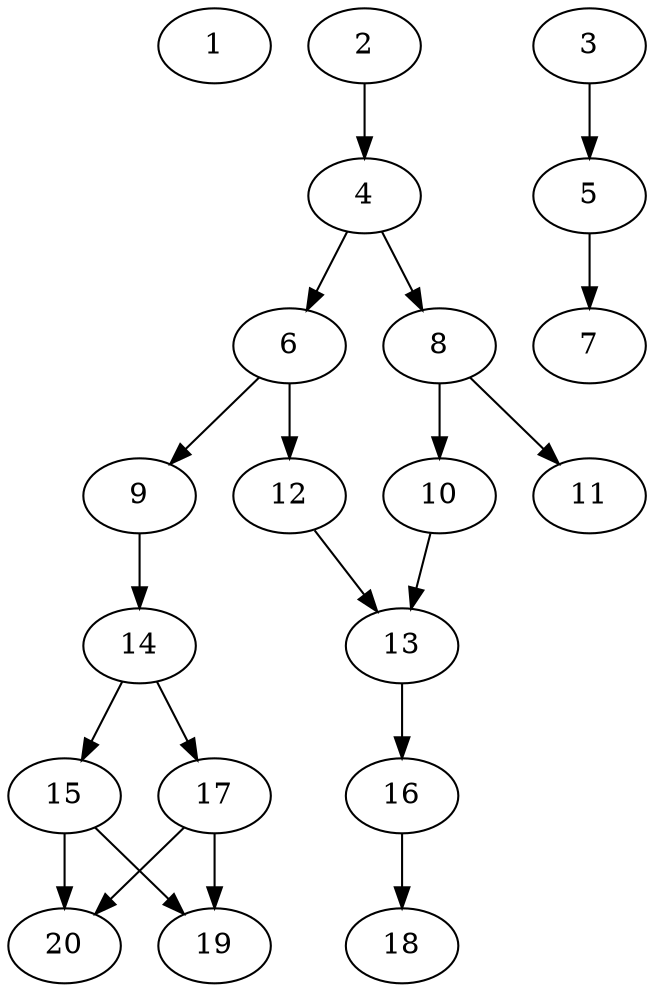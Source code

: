 // DAG (tier=1-easy, mode=compute, n=20, ccr=0.279, fat=0.381, density=0.398, regular=0.646, jump=0.013, mindata=262144, maxdata=2097152)
// DAG automatically generated by daggen at Sun Aug 24 16:33:32 2025
// /home/ermia/Project/Environments/daggen/bin/daggen --dot --ccr 0.279 --fat 0.381 --regular 0.646 --density 0.398 --jump 0.013 --mindata 262144 --maxdata 2097152 -n 20 
digraph G {
  1 [size="36855859283240", alpha="0.04", expect_size="18427929641620"]
  2 [size="558756610623037", alpha="0.16", expect_size="279378305311518"]
  2 -> 4 [size ="28585993699328"]
  3 [size="79112396599345", alpha="0.04", expect_size="39556198299672"]
  3 -> 5 [size ="1328789061632"]
  4 [size="45155161799527", alpha="0.08", expect_size="22577580899763"]
  4 -> 6 [size ="1403254734848"]
  4 -> 8 [size ="1403254734848"]
  5 [size="2299633475419897856", alpha="0.16", expect_size="1149816737709948928"]
  5 -> 7 [size ="13937848352768"]
  6 [size="39262926448228120", alpha="0.16", expect_size="19631463224114060"]
  6 -> 9 [size ="16324440883200"]
  6 -> 12 [size ="16324440883200"]
  7 [size="28054760345420812", alpha="0.14", expect_size="14027380172710406"]
  8 [size="6076072804673912832", alpha="0.19", expect_size="3038036402336956416"]
  8 -> 10 [size ="26638226030592"]
  8 -> 11 [size ="26638226030592"]
  9 [size="714406407096935", alpha="0.08", expect_size="357203203548467"]
  9 -> 14 [size ="12220935176192"]
  10 [size="1101604623392517", alpha="0.04", expect_size="550802311696258"]
  10 -> 13 [size ="1683627180032"]
  11 [size="2500973928802612", alpha="0.03", expect_size="1250486964401306"]
  12 [size="117269091265282048", alpha="0.14", expect_size="58634545632641024"]
  12 -> 13 [size ="1916662710272"]
  13 [size="5368935679524864000", alpha="0.09", expect_size="2684467839762432000"]
  13 -> 16 [size ="24529128652800"]
  14 [size="348152951337910272", alpha="0.20", expect_size="174076475668955136"]
  14 -> 15 [size ="3959162929152"]
  14 -> 17 [size ="3959162929152"]
  15 [size="1589770504556395", alpha="0.16", expect_size="794885252278197"]
  15 -> 19 [size ="30859373576192"]
  15 -> 20 [size ="30859373576192"]
  16 [size="93349296333651968", alpha="0.13", expect_size="46674648166825984"]
  16 -> 18 [size ="1646255931392"]
  17 [size="5025519300328917", alpha="0.05", expect_size="2512759650164458"]
  17 -> 19 [size ="2224868556800"]
  17 -> 20 [size ="2224868556800"]
  18 [size="1260065801274454", alpha="0.03", expect_size="630032900637227"]
  19 [size="76358656629377728", alpha="0.02", expect_size="38179328314688864"]
  20 [size="1411610021265397", alpha="0.12", expect_size="705805010632698"]
}